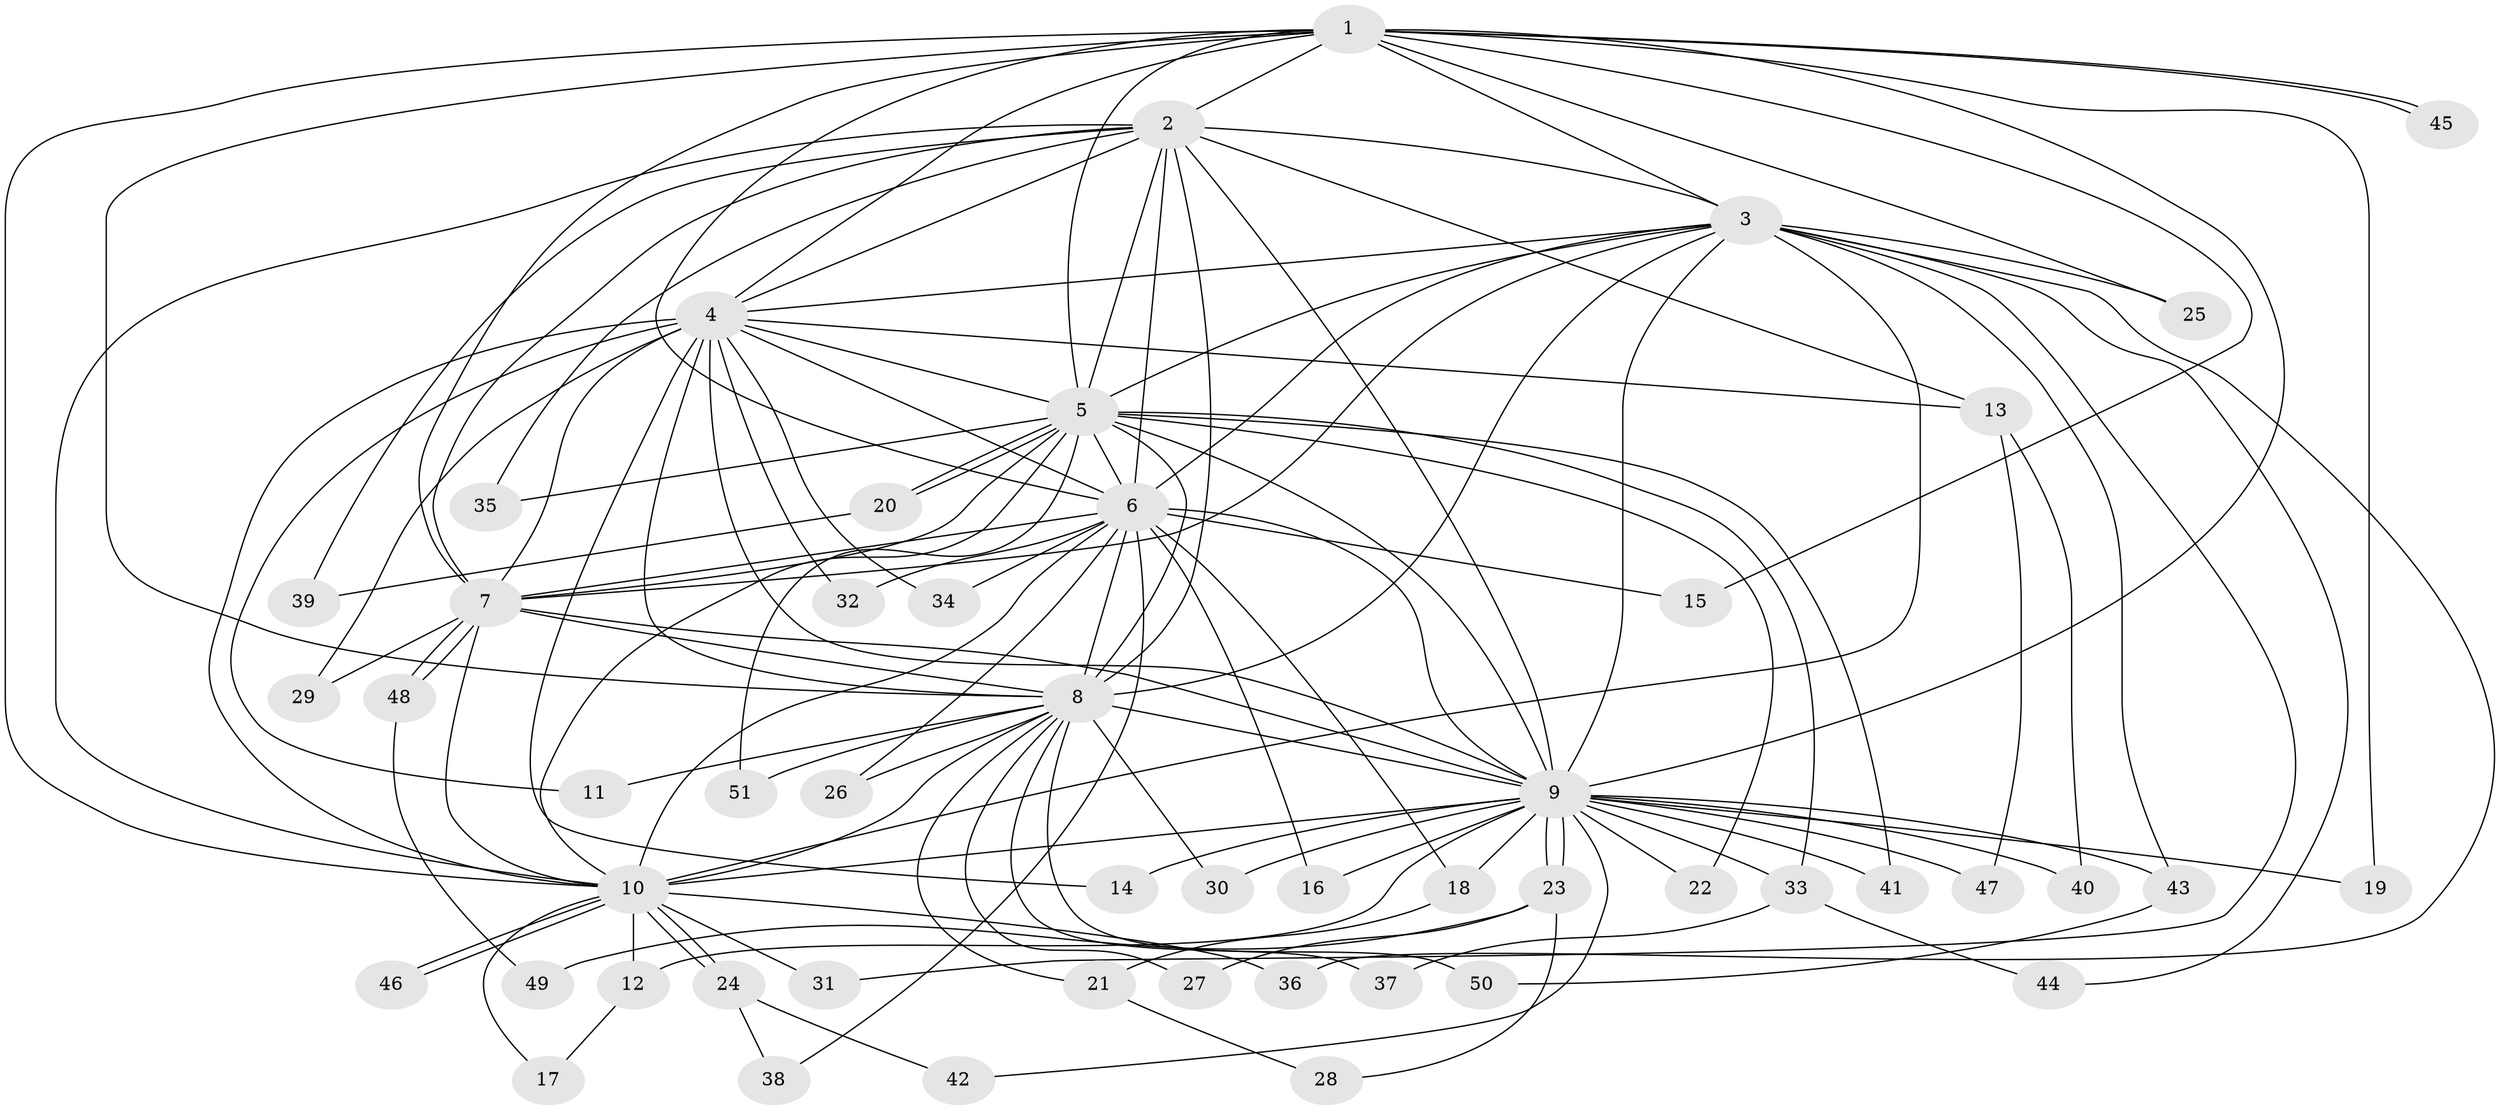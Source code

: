 // coarse degree distribution, {23: 0.02631578947368421, 9: 0.02631578947368421, 13: 0.02631578947368421, 16: 0.02631578947368421, 12: 0.05263157894736842, 15: 0.02631578947368421, 2: 0.5789473684210527, 4: 0.07894736842105263, 3: 0.10526315789473684, 1: 0.05263157894736842}
// Generated by graph-tools (version 1.1) at 2025/23/03/03/25 07:23:42]
// undirected, 51 vertices, 127 edges
graph export_dot {
graph [start="1"]
  node [color=gray90,style=filled];
  1;
  2;
  3;
  4;
  5;
  6;
  7;
  8;
  9;
  10;
  11;
  12;
  13;
  14;
  15;
  16;
  17;
  18;
  19;
  20;
  21;
  22;
  23;
  24;
  25;
  26;
  27;
  28;
  29;
  30;
  31;
  32;
  33;
  34;
  35;
  36;
  37;
  38;
  39;
  40;
  41;
  42;
  43;
  44;
  45;
  46;
  47;
  48;
  49;
  50;
  51;
  1 -- 2;
  1 -- 3;
  1 -- 4;
  1 -- 5;
  1 -- 6;
  1 -- 7;
  1 -- 8;
  1 -- 9;
  1 -- 10;
  1 -- 15;
  1 -- 19;
  1 -- 25;
  1 -- 45;
  1 -- 45;
  2 -- 3;
  2 -- 4;
  2 -- 5;
  2 -- 6;
  2 -- 7;
  2 -- 8;
  2 -- 9;
  2 -- 10;
  2 -- 13;
  2 -- 35;
  2 -- 39;
  3 -- 4;
  3 -- 5;
  3 -- 6;
  3 -- 7;
  3 -- 8;
  3 -- 9;
  3 -- 10;
  3 -- 25;
  3 -- 31;
  3 -- 36;
  3 -- 43;
  3 -- 44;
  4 -- 5;
  4 -- 6;
  4 -- 7;
  4 -- 8;
  4 -- 9;
  4 -- 10;
  4 -- 11;
  4 -- 13;
  4 -- 14;
  4 -- 29;
  4 -- 32;
  4 -- 34;
  5 -- 6;
  5 -- 7;
  5 -- 8;
  5 -- 9;
  5 -- 10;
  5 -- 20;
  5 -- 20;
  5 -- 22;
  5 -- 33;
  5 -- 35;
  5 -- 41;
  5 -- 51;
  6 -- 7;
  6 -- 8;
  6 -- 9;
  6 -- 10;
  6 -- 15;
  6 -- 16;
  6 -- 18;
  6 -- 26;
  6 -- 32;
  6 -- 34;
  6 -- 38;
  7 -- 8;
  7 -- 9;
  7 -- 10;
  7 -- 29;
  7 -- 48;
  7 -- 48;
  8 -- 9;
  8 -- 10;
  8 -- 11;
  8 -- 21;
  8 -- 26;
  8 -- 27;
  8 -- 30;
  8 -- 37;
  8 -- 50;
  8 -- 51;
  9 -- 10;
  9 -- 12;
  9 -- 14;
  9 -- 16;
  9 -- 18;
  9 -- 19;
  9 -- 22;
  9 -- 23;
  9 -- 23;
  9 -- 30;
  9 -- 33;
  9 -- 40;
  9 -- 41;
  9 -- 42;
  9 -- 43;
  9 -- 47;
  10 -- 12;
  10 -- 17;
  10 -- 24;
  10 -- 24;
  10 -- 31;
  10 -- 36;
  10 -- 46;
  10 -- 46;
  12 -- 17;
  13 -- 40;
  13 -- 47;
  18 -- 21;
  20 -- 39;
  21 -- 28;
  23 -- 27;
  23 -- 28;
  23 -- 49;
  24 -- 38;
  24 -- 42;
  33 -- 37;
  33 -- 44;
  43 -- 50;
  48 -- 49;
}
